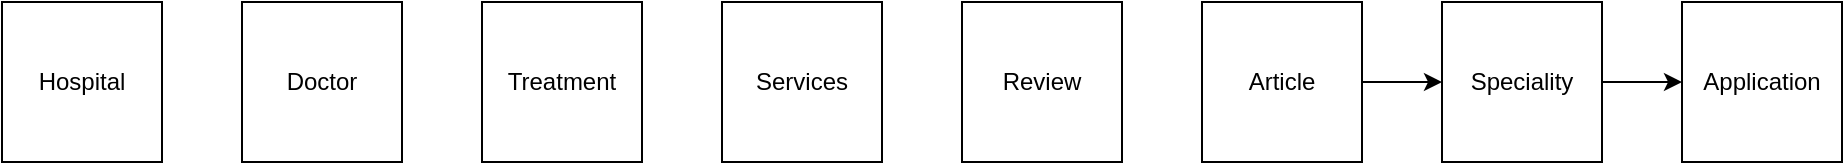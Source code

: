 <mxfile version="27.2.0">
  <diagram name="Page-1" id="1ozEO3YkPqLbgNqhldhl">
    <mxGraphModel dx="915" dy="501" grid="1" gridSize="10" guides="1" tooltips="1" connect="1" arrows="1" fold="1" page="1" pageScale="1" pageWidth="850" pageHeight="1100" math="0" shadow="0">
      <root>
        <mxCell id="0" />
        <mxCell id="1" parent="0" />
        <mxCell id="Mnjj0A4_aMcffOSPMRFl-1" value="Hospital" style="whiteSpace=wrap;html=1;aspect=fixed;" vertex="1" parent="1">
          <mxGeometry x="40" y="40" width="80" height="80" as="geometry" />
        </mxCell>
        <mxCell id="Mnjj0A4_aMcffOSPMRFl-2" value="Doctor" style="whiteSpace=wrap;html=1;aspect=fixed;" vertex="1" parent="1">
          <mxGeometry x="160" y="40" width="80" height="80" as="geometry" />
        </mxCell>
        <mxCell id="Mnjj0A4_aMcffOSPMRFl-4" value="Treatment" style="whiteSpace=wrap;html=1;aspect=fixed;" vertex="1" parent="1">
          <mxGeometry x="280" y="40" width="80" height="80" as="geometry" />
        </mxCell>
        <mxCell id="Mnjj0A4_aMcffOSPMRFl-6" value="Services" style="whiteSpace=wrap;html=1;aspect=fixed;" vertex="1" parent="1">
          <mxGeometry x="400" y="40" width="80" height="80" as="geometry" />
        </mxCell>
        <mxCell id="Mnjj0A4_aMcffOSPMRFl-7" value="Review" style="whiteSpace=wrap;html=1;aspect=fixed;" vertex="1" parent="1">
          <mxGeometry x="520" y="40" width="80" height="80" as="geometry" />
        </mxCell>
        <mxCell id="Mnjj0A4_aMcffOSPMRFl-10" value="" style="edgeStyle=orthogonalEdgeStyle;rounded=0;orthogonalLoop=1;jettySize=auto;html=1;" edge="1" parent="1" source="Mnjj0A4_aMcffOSPMRFl-8" target="Mnjj0A4_aMcffOSPMRFl-9">
          <mxGeometry relative="1" as="geometry" />
        </mxCell>
        <mxCell id="Mnjj0A4_aMcffOSPMRFl-8" value="Article" style="whiteSpace=wrap;html=1;aspect=fixed;" vertex="1" parent="1">
          <mxGeometry x="640" y="40" width="80" height="80" as="geometry" />
        </mxCell>
        <mxCell id="Mnjj0A4_aMcffOSPMRFl-12" value="" style="edgeStyle=orthogonalEdgeStyle;rounded=0;orthogonalLoop=1;jettySize=auto;html=1;" edge="1" parent="1" source="Mnjj0A4_aMcffOSPMRFl-9" target="Mnjj0A4_aMcffOSPMRFl-11">
          <mxGeometry relative="1" as="geometry" />
        </mxCell>
        <mxCell id="Mnjj0A4_aMcffOSPMRFl-9" value="&lt;span&gt;Speciality&lt;/span&gt;" style="whiteSpace=wrap;html=1;aspect=fixed;" vertex="1" parent="1">
          <mxGeometry x="760" y="40" width="80" height="80" as="geometry" />
        </mxCell>
        <mxCell id="Mnjj0A4_aMcffOSPMRFl-11" value="&lt;span&gt;Application&lt;/span&gt;" style="whiteSpace=wrap;html=1;aspect=fixed;" vertex="1" parent="1">
          <mxGeometry x="880" y="40" width="80" height="80" as="geometry" />
        </mxCell>
      </root>
    </mxGraphModel>
  </diagram>
</mxfile>
